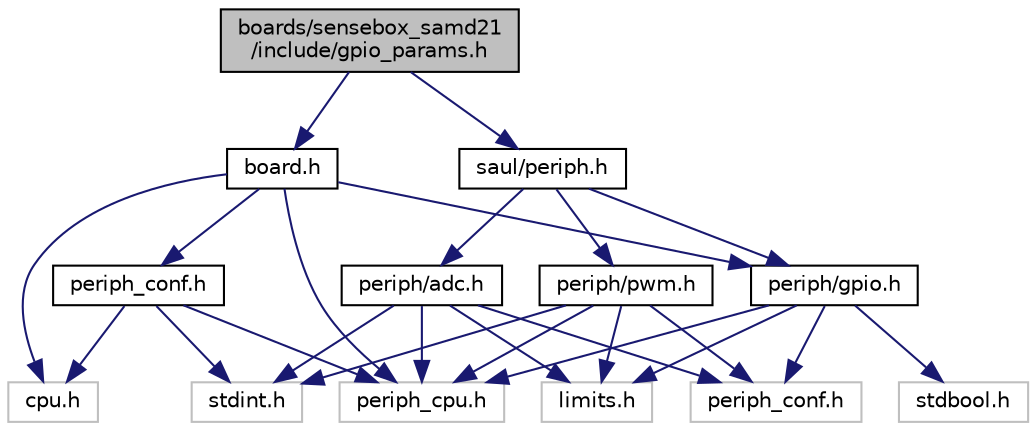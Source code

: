 digraph "boards/sensebox_samd21/include/gpio_params.h"
{
 // LATEX_PDF_SIZE
  edge [fontname="Helvetica",fontsize="10",labelfontname="Helvetica",labelfontsize="10"];
  node [fontname="Helvetica",fontsize="10",shape=record];
  Node1 [label="boards/sensebox_samd21\l/include/gpio_params.h",height=0.2,width=0.4,color="black", fillcolor="grey75", style="filled", fontcolor="black",tooltip="Board specific configuration of direct mapped GPIOs."];
  Node1 -> Node2 [color="midnightblue",fontsize="10",style="solid",fontname="Helvetica"];
  Node2 [label="board.h",height=0.2,width=0.4,color="black", fillcolor="white", style="filled",URL="$sensebox__samd21_2include_2board_8h.html",tooltip="Support for the SenseBox MCU with SAMD21 board."];
  Node2 -> Node3 [color="midnightblue",fontsize="10",style="solid",fontname="Helvetica"];
  Node3 [label="cpu.h",height=0.2,width=0.4,color="grey75", fillcolor="white", style="filled",tooltip=" "];
  Node2 -> Node4 [color="midnightblue",fontsize="10",style="solid",fontname="Helvetica"];
  Node4 [label="periph_conf.h",height=0.2,width=0.4,color="black", fillcolor="white", style="filled",URL="$boards_2sensebox__samd21_2include_2periph__conf_8h.html",tooltip="Configuration of CPU peripherals for SenseBox MCU with SAMD21."];
  Node4 -> Node5 [color="midnightblue",fontsize="10",style="solid",fontname="Helvetica"];
  Node5 [label="stdint.h",height=0.2,width=0.4,color="grey75", fillcolor="white", style="filled",tooltip=" "];
  Node4 -> Node3 [color="midnightblue",fontsize="10",style="solid",fontname="Helvetica"];
  Node4 -> Node6 [color="midnightblue",fontsize="10",style="solid",fontname="Helvetica"];
  Node6 [label="periph_cpu.h",height=0.2,width=0.4,color="grey75", fillcolor="white", style="filled",tooltip=" "];
  Node2 -> Node6 [color="midnightblue",fontsize="10",style="solid",fontname="Helvetica"];
  Node2 -> Node7 [color="midnightblue",fontsize="10",style="solid",fontname="Helvetica"];
  Node7 [label="periph/gpio.h",height=0.2,width=0.4,color="black", fillcolor="white", style="filled",URL="$drivers_2include_2periph_2gpio_8h.html",tooltip="Low-level GPIO peripheral driver interface definitions."];
  Node7 -> Node8 [color="midnightblue",fontsize="10",style="solid",fontname="Helvetica"];
  Node8 [label="limits.h",height=0.2,width=0.4,color="grey75", fillcolor="white", style="filled",tooltip=" "];
  Node7 -> Node9 [color="midnightblue",fontsize="10",style="solid",fontname="Helvetica"];
  Node9 [label="stdbool.h",height=0.2,width=0.4,color="grey75", fillcolor="white", style="filled",tooltip=" "];
  Node7 -> Node6 [color="midnightblue",fontsize="10",style="solid",fontname="Helvetica"];
  Node7 -> Node10 [color="midnightblue",fontsize="10",style="solid",fontname="Helvetica"];
  Node10 [label="periph_conf.h",height=0.2,width=0.4,color="grey75", fillcolor="white", style="filled",tooltip=" "];
  Node1 -> Node11 [color="midnightblue",fontsize="10",style="solid",fontname="Helvetica"];
  Node11 [label="saul/periph.h",height=0.2,width=0.4,color="black", fillcolor="white", style="filled",URL="$periph_8h.html",tooltip="Parameter definitions for mapping peripherals directly to SAUL."];
  Node11 -> Node7 [color="midnightblue",fontsize="10",style="solid",fontname="Helvetica"];
  Node11 -> Node12 [color="midnightblue",fontsize="10",style="solid",fontname="Helvetica"];
  Node12 [label="periph/adc.h",height=0.2,width=0.4,color="black", fillcolor="white", style="filled",URL="$adc_8h.html",tooltip="Low-level ADC peripheral driver interface definitions."];
  Node12 -> Node8 [color="midnightblue",fontsize="10",style="solid",fontname="Helvetica"];
  Node12 -> Node5 [color="midnightblue",fontsize="10",style="solid",fontname="Helvetica"];
  Node12 -> Node6 [color="midnightblue",fontsize="10",style="solid",fontname="Helvetica"];
  Node12 -> Node10 [color="midnightblue",fontsize="10",style="solid",fontname="Helvetica"];
  Node11 -> Node13 [color="midnightblue",fontsize="10",style="solid",fontname="Helvetica"];
  Node13 [label="periph/pwm.h",height=0.2,width=0.4,color="black", fillcolor="white", style="filled",URL="$pwm_8h.html",tooltip="Low-level PWM peripheral driver interface definitions."];
  Node13 -> Node5 [color="midnightblue",fontsize="10",style="solid",fontname="Helvetica"];
  Node13 -> Node8 [color="midnightblue",fontsize="10",style="solid",fontname="Helvetica"];
  Node13 -> Node6 [color="midnightblue",fontsize="10",style="solid",fontname="Helvetica"];
  Node13 -> Node10 [color="midnightblue",fontsize="10",style="solid",fontname="Helvetica"];
}

